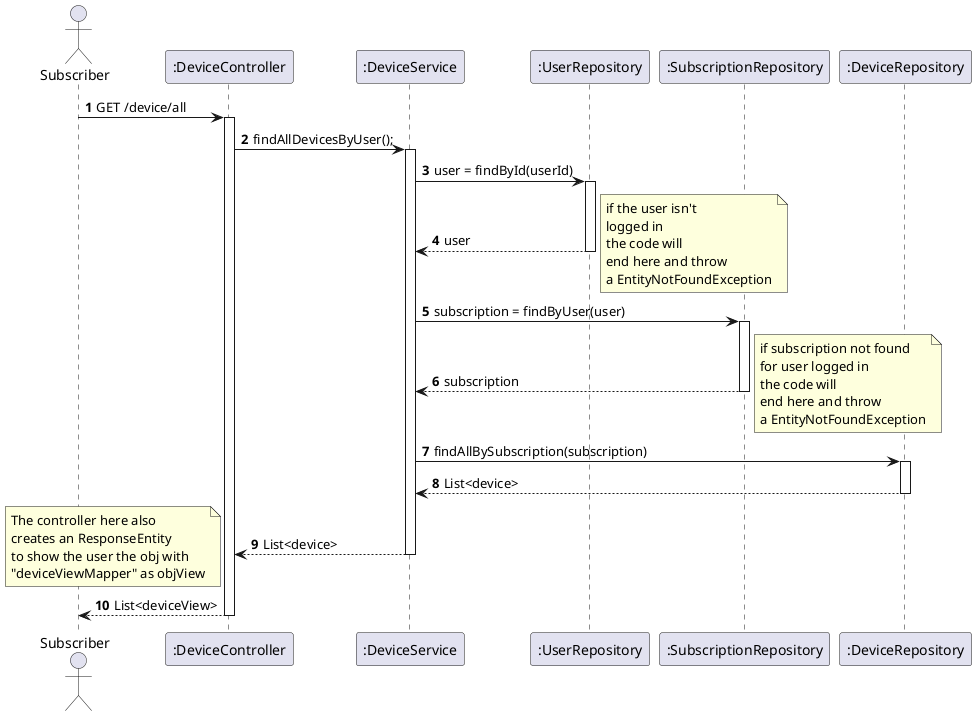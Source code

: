 @startuml
'https://plantuml.com/sequence-diagram
autoactivate on
autonumber

autonumber

actor "Subscriber" as Ac
participant ":DeviceController" as Ctrl
participant ":DeviceService" as Serv
participant ":UserRepository" as UserRepo
participant ":SubscriptionRepository" as SubRepo
participant ":DeviceRepository" as Repo


Ac -> Ctrl : GET /device/all

Ctrl -> Serv :findAllDevicesByUser();

Serv -> UserRepo :user = findById(userId)
UserRepo --> Serv : user
note right
  if the user isn't
  logged in
  the code will
  end here and throw
  a EntityNotFoundException
end note

Serv -> SubRepo :subscription = findByUser(user)
SubRepo --> Serv : subscription
note right
  if subscription not found
  for user logged in
  the code will
  end here and throw
  a EntityNotFoundException
end note

Serv -> Repo: findAllBySubscription(subscription)

Repo --> Serv: List<device>

Serv --> Ctrl: List<device>
note left
 The controller here also
 creates an ResponseEntity
 to show the user the obj with
 "deviceViewMapper" as objView
end note
Ac <-- Ctrl : List<deviceView>

@enduml
